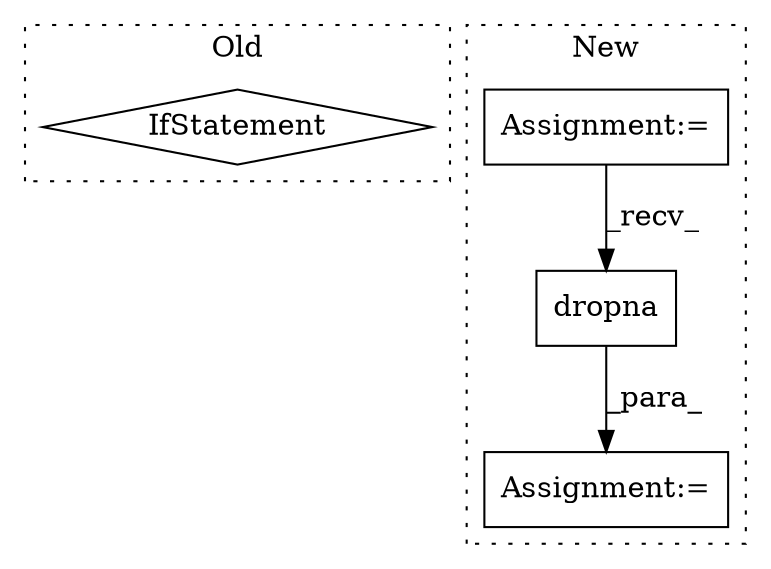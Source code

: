 digraph G {
subgraph cluster0 {
1 [label="IfStatement" a="25" s="5623,5637" l="4,2" shape="diamond"];
label = "Old";
style="dotted";
}
subgraph cluster1 {
2 [label="dropna" a="32" s="6226" l="8" shape="box"];
3 [label="Assignment:=" a="7" s="6298" l="22" shape="box"];
4 [label="Assignment:=" a="7" s="6178" l="14" shape="box"];
label = "New";
style="dotted";
}
2 -> 4 [label="_para_"];
3 -> 2 [label="_recv_"];
}
